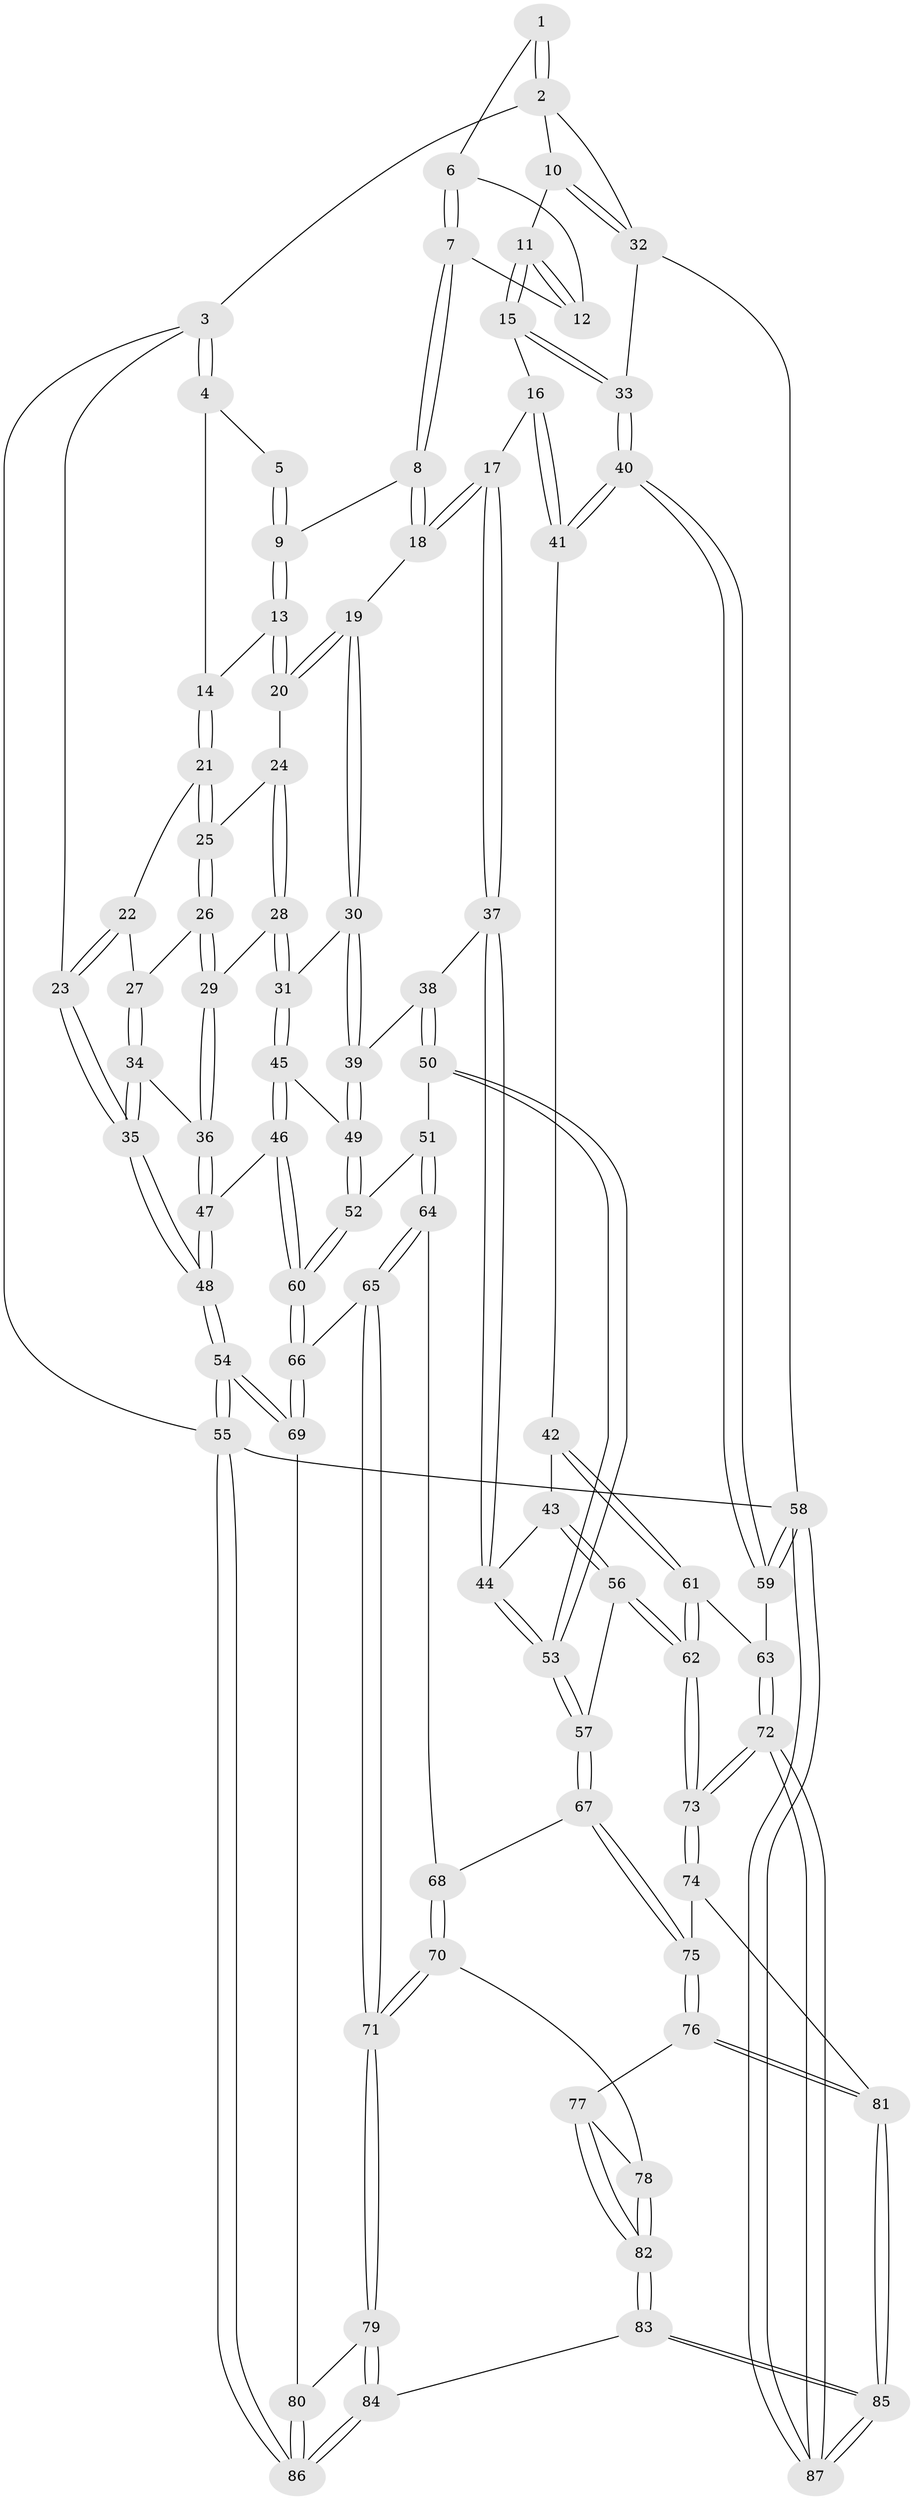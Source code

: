 // Generated by graph-tools (version 1.1) at 2025/27/03/09/25 03:27:15]
// undirected, 87 vertices, 214 edges
graph export_dot {
graph [start="1"]
  node [color=gray90,style=filled];
  1 [pos="+0.572172579354894+0"];
  2 [pos="+0.8777470795597254+0"];
  3 [pos="+0+0"];
  4 [pos="+0.01989599072625942+0"];
  5 [pos="+0.38398919246990953+0"];
  6 [pos="+0.5665531504903725+0"];
  7 [pos="+0.5059895080688416+0.11094791796521367"];
  8 [pos="+0.48854183315019595+0.12944393214292255"];
  9 [pos="+0.3720261893702113+0.11126318520706167"];
  10 [pos="+0.7986302551275853+0.1717960738685035"];
  11 [pos="+0.7918367885100076+0.181423465947765"];
  12 [pos="+0.6787938096209651+0.11911162931194083"];
  13 [pos="+0.2987195753240891+0.15172064062696608"];
  14 [pos="+0.2526703789005414+0.1290886566500991"];
  15 [pos="+0.7916459600811394+0.18231696195937985"];
  16 [pos="+0.7440716880056206+0.2924858677395332"];
  17 [pos="+0.6645533236255668+0.33709094496212405"];
  18 [pos="+0.5057531211950561+0.18195561134035315"];
  19 [pos="+0.3818669175218186+0.34140929178876794"];
  20 [pos="+0.30334449298099475+0.2153773026184094"];
  21 [pos="+0.09921787127955269+0.19654691790015888"];
  22 [pos="+0.02217779770821569+0.18461053461842433"];
  23 [pos="+0+0.026645625781843103"];
  24 [pos="+0.2262396220379821+0.27921391318254984"];
  25 [pos="+0.1500741331817054+0.27540936167999636"];
  26 [pos="+0.1321050793214955+0.36374493988207335"];
  27 [pos="+0.08993245833290493+0.35277725422807715"];
  28 [pos="+0.21615167991187428+0.4232891885275999"];
  29 [pos="+0.1830148368691343+0.4296440163629827"];
  30 [pos="+0.39674705944177396+0.41989370853728775"];
  31 [pos="+0.3369722788284684+0.44035010019264786"];
  32 [pos="+1+0.1256765690508582"];
  33 [pos="+1+0.4053275293581784"];
  34 [pos="+0+0.40078509978248994"];
  35 [pos="+0+0.4078717049827369"];
  36 [pos="+0.15260963414518194+0.466993964286933"];
  37 [pos="+0.6629069227593594+0.33943708019409974"];
  38 [pos="+0.4548348193322486+0.43712212322981886"];
  39 [pos="+0.40735740015513205+0.42475120832813695"];
  40 [pos="+1+0.48034458950406944"];
  41 [pos="+0.9732032274902715+0.497316482564326"];
  42 [pos="+0.8569616930493736+0.6050590972011214"];
  43 [pos="+0.7502903234131498+0.5744764171664724"];
  44 [pos="+0.6994217370347549+0.5548534427582212"];
  45 [pos="+0.2774542898269858+0.586527471911728"];
  46 [pos="+0.14176076197812007+0.6523140277280912"];
  47 [pos="+0.1041675007356421+0.6082190276699033"];
  48 [pos="+0+0.5552248509355038"];
  49 [pos="+0.3649116158847271+0.6562592737436502"];
  50 [pos="+0.5412297755175629+0.646707779023128"];
  51 [pos="+0.39410604212059125+0.6890221088122964"];
  52 [pos="+0.37278386352286064+0.6705903357068502"];
  53 [pos="+0.5612761422186338+0.6581811062705367"];
  54 [pos="+0+0.9730356408121698"];
  55 [pos="+0+1"];
  56 [pos="+0.6857225441258524+0.7630407416530404"];
  57 [pos="+0.5880835141507753+0.7258218146450837"];
  58 [pos="+1+1"];
  59 [pos="+1+0.8110342417515697"];
  60 [pos="+0.15560095656722134+0.7135199386010407"];
  61 [pos="+0.8508690086833285+0.6728359340006789"];
  62 [pos="+0.7165857681155846+0.7778555535963524"];
  63 [pos="+0.9094778895208584+0.7567911366304909"];
  64 [pos="+0.37045101747241554+0.7634392310363435"];
  65 [pos="+0.3596185394693907+0.7838614912418463"];
  66 [pos="+0.15561799967163473+0.7144844056815832"];
  67 [pos="+0.5754552309764033+0.7512912598029456"];
  68 [pos="+0.48841127117463073+0.7858833263481376"];
  69 [pos="+0.14220741226052203+0.756752725681167"];
  70 [pos="+0.4086700974479129+0.8638309236263411"];
  71 [pos="+0.36270215037778836+0.8485260912905355"];
  72 [pos="+0.8164969987856865+1"];
  73 [pos="+0.7722143298971496+0.9498110903910233"];
  74 [pos="+0.6187004838999836+0.8952695848020928"];
  75 [pos="+0.5560880263802719+0.8527517237103793"];
  76 [pos="+0.5232691039397068+0.8870716704465521"];
  77 [pos="+0.5169395118846327+0.8883630621489901"];
  78 [pos="+0.4233316774522457+0.8735598332639816"];
  79 [pos="+0.3158283572146547+0.8911411283923342"];
  80 [pos="+0.18333674821715815+0.8650280660781173"];
  81 [pos="+0.5668947890169868+0.990569979892848"];
  82 [pos="+0.44051893606707904+1"];
  83 [pos="+0.4107102534856116+1"];
  84 [pos="+0.3401562082265939+1"];
  85 [pos="+0.6229344032195946+1"];
  86 [pos="+0+1"];
  87 [pos="+0.9024076154622229+1"];
  1 -- 2;
  1 -- 2;
  1 -- 6;
  2 -- 3;
  2 -- 10;
  2 -- 32;
  3 -- 4;
  3 -- 4;
  3 -- 23;
  3 -- 55;
  4 -- 5;
  4 -- 14;
  5 -- 9;
  5 -- 9;
  6 -- 7;
  6 -- 7;
  6 -- 12;
  7 -- 8;
  7 -- 8;
  7 -- 12;
  8 -- 9;
  8 -- 18;
  8 -- 18;
  9 -- 13;
  9 -- 13;
  10 -- 11;
  10 -- 32;
  10 -- 32;
  11 -- 12;
  11 -- 12;
  11 -- 15;
  11 -- 15;
  13 -- 14;
  13 -- 20;
  13 -- 20;
  14 -- 21;
  14 -- 21;
  15 -- 16;
  15 -- 33;
  15 -- 33;
  16 -- 17;
  16 -- 41;
  16 -- 41;
  17 -- 18;
  17 -- 18;
  17 -- 37;
  17 -- 37;
  18 -- 19;
  19 -- 20;
  19 -- 20;
  19 -- 30;
  19 -- 30;
  20 -- 24;
  21 -- 22;
  21 -- 25;
  21 -- 25;
  22 -- 23;
  22 -- 23;
  22 -- 27;
  23 -- 35;
  23 -- 35;
  24 -- 25;
  24 -- 28;
  24 -- 28;
  25 -- 26;
  25 -- 26;
  26 -- 27;
  26 -- 29;
  26 -- 29;
  27 -- 34;
  27 -- 34;
  28 -- 29;
  28 -- 31;
  28 -- 31;
  29 -- 36;
  29 -- 36;
  30 -- 31;
  30 -- 39;
  30 -- 39;
  31 -- 45;
  31 -- 45;
  32 -- 33;
  32 -- 58;
  33 -- 40;
  33 -- 40;
  34 -- 35;
  34 -- 35;
  34 -- 36;
  35 -- 48;
  35 -- 48;
  36 -- 47;
  36 -- 47;
  37 -- 38;
  37 -- 44;
  37 -- 44;
  38 -- 39;
  38 -- 50;
  38 -- 50;
  39 -- 49;
  39 -- 49;
  40 -- 41;
  40 -- 41;
  40 -- 59;
  40 -- 59;
  41 -- 42;
  42 -- 43;
  42 -- 61;
  42 -- 61;
  43 -- 44;
  43 -- 56;
  43 -- 56;
  44 -- 53;
  44 -- 53;
  45 -- 46;
  45 -- 46;
  45 -- 49;
  46 -- 47;
  46 -- 60;
  46 -- 60;
  47 -- 48;
  47 -- 48;
  48 -- 54;
  48 -- 54;
  49 -- 52;
  49 -- 52;
  50 -- 51;
  50 -- 53;
  50 -- 53;
  51 -- 52;
  51 -- 64;
  51 -- 64;
  52 -- 60;
  52 -- 60;
  53 -- 57;
  53 -- 57;
  54 -- 55;
  54 -- 55;
  54 -- 69;
  54 -- 69;
  55 -- 86;
  55 -- 86;
  55 -- 58;
  56 -- 57;
  56 -- 62;
  56 -- 62;
  57 -- 67;
  57 -- 67;
  58 -- 59;
  58 -- 59;
  58 -- 87;
  58 -- 87;
  59 -- 63;
  60 -- 66;
  60 -- 66;
  61 -- 62;
  61 -- 62;
  61 -- 63;
  62 -- 73;
  62 -- 73;
  63 -- 72;
  63 -- 72;
  64 -- 65;
  64 -- 65;
  64 -- 68;
  65 -- 66;
  65 -- 71;
  65 -- 71;
  66 -- 69;
  66 -- 69;
  67 -- 68;
  67 -- 75;
  67 -- 75;
  68 -- 70;
  68 -- 70;
  69 -- 80;
  70 -- 71;
  70 -- 71;
  70 -- 78;
  71 -- 79;
  71 -- 79;
  72 -- 73;
  72 -- 73;
  72 -- 87;
  72 -- 87;
  73 -- 74;
  73 -- 74;
  74 -- 75;
  74 -- 81;
  75 -- 76;
  75 -- 76;
  76 -- 77;
  76 -- 81;
  76 -- 81;
  77 -- 78;
  77 -- 82;
  77 -- 82;
  78 -- 82;
  78 -- 82;
  79 -- 80;
  79 -- 84;
  79 -- 84;
  80 -- 86;
  80 -- 86;
  81 -- 85;
  81 -- 85;
  82 -- 83;
  82 -- 83;
  83 -- 84;
  83 -- 85;
  83 -- 85;
  84 -- 86;
  84 -- 86;
  85 -- 87;
  85 -- 87;
}
